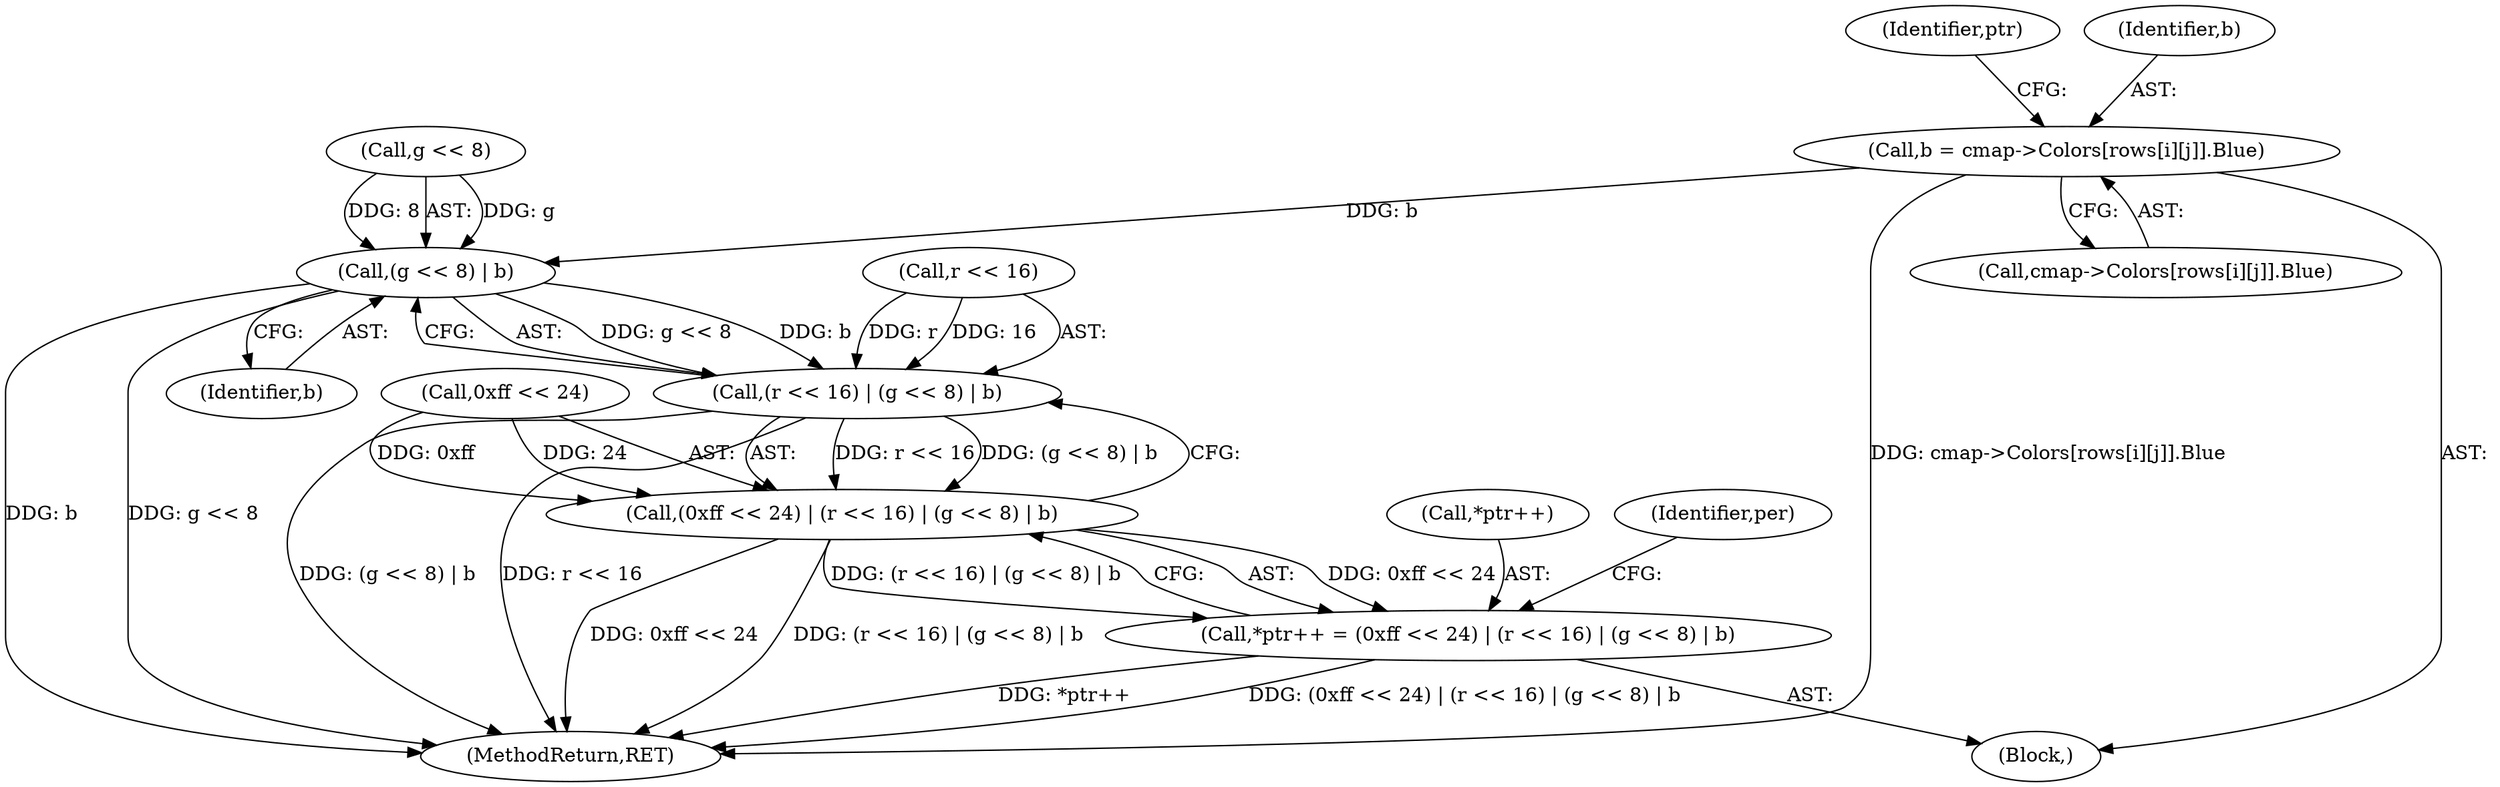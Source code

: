 digraph "0_enlightment_37a96801663b7b4cd3fbe56cc0eb8b6a17e766a8@array" {
"1000638" [label="(Call,b = cmap->Colors[rows[i][j]].Blue)"];
"1000663" [label="(Call,(g << 8) | b)"];
"1000659" [label="(Call,(r << 16) | (g << 8) | b)"];
"1000655" [label="(Call,(0xff << 24) | (r << 16) | (g << 8) | b)"];
"1000651" [label="(Call,*ptr++ = (0xff << 24) | (r << 16) | (g << 8) | b)"];
"1000652" [label="(Call,*ptr++)"];
"1000638" [label="(Call,b = cmap->Colors[rows[i][j]].Blue)"];
"1000651" [label="(Call,*ptr++ = (0xff << 24) | (r << 16) | (g << 8) | b)"];
"1000654" [label="(Identifier,ptr)"];
"1000773" [label="(MethodReturn,RET)"];
"1000640" [label="(Call,cmap->Colors[rows[i][j]].Blue)"];
"1000611" [label="(Block,)"];
"1000663" [label="(Call,(g << 8) | b)"];
"1000664" [label="(Call,g << 8)"];
"1000656" [label="(Call,0xff << 24)"];
"1000639" [label="(Identifier,b)"];
"1000659" [label="(Call,(r << 16) | (g << 8) | b)"];
"1000667" [label="(Identifier,b)"];
"1000669" [label="(Identifier,per)"];
"1000655" [label="(Call,(0xff << 24) | (r << 16) | (g << 8) | b)"];
"1000660" [label="(Call,r << 16)"];
"1000638" -> "1000611"  [label="AST: "];
"1000638" -> "1000640"  [label="CFG: "];
"1000639" -> "1000638"  [label="AST: "];
"1000640" -> "1000638"  [label="AST: "];
"1000654" -> "1000638"  [label="CFG: "];
"1000638" -> "1000773"  [label="DDG: cmap->Colors[rows[i][j]].Blue"];
"1000638" -> "1000663"  [label="DDG: b"];
"1000663" -> "1000659"  [label="AST: "];
"1000663" -> "1000667"  [label="CFG: "];
"1000664" -> "1000663"  [label="AST: "];
"1000667" -> "1000663"  [label="AST: "];
"1000659" -> "1000663"  [label="CFG: "];
"1000663" -> "1000773"  [label="DDG: g << 8"];
"1000663" -> "1000773"  [label="DDG: b"];
"1000663" -> "1000659"  [label="DDG: g << 8"];
"1000663" -> "1000659"  [label="DDG: b"];
"1000664" -> "1000663"  [label="DDG: g"];
"1000664" -> "1000663"  [label="DDG: 8"];
"1000659" -> "1000655"  [label="AST: "];
"1000660" -> "1000659"  [label="AST: "];
"1000655" -> "1000659"  [label="CFG: "];
"1000659" -> "1000773"  [label="DDG: (g << 8) | b"];
"1000659" -> "1000773"  [label="DDG: r << 16"];
"1000659" -> "1000655"  [label="DDG: r << 16"];
"1000659" -> "1000655"  [label="DDG: (g << 8) | b"];
"1000660" -> "1000659"  [label="DDG: r"];
"1000660" -> "1000659"  [label="DDG: 16"];
"1000655" -> "1000651"  [label="AST: "];
"1000656" -> "1000655"  [label="AST: "];
"1000651" -> "1000655"  [label="CFG: "];
"1000655" -> "1000773"  [label="DDG: 0xff << 24"];
"1000655" -> "1000773"  [label="DDG: (r << 16) | (g << 8) | b"];
"1000655" -> "1000651"  [label="DDG: 0xff << 24"];
"1000655" -> "1000651"  [label="DDG: (r << 16) | (g << 8) | b"];
"1000656" -> "1000655"  [label="DDG: 0xff"];
"1000656" -> "1000655"  [label="DDG: 24"];
"1000651" -> "1000611"  [label="AST: "];
"1000652" -> "1000651"  [label="AST: "];
"1000669" -> "1000651"  [label="CFG: "];
"1000651" -> "1000773"  [label="DDG: (0xff << 24) | (r << 16) | (g << 8) | b"];
"1000651" -> "1000773"  [label="DDG: *ptr++"];
}
